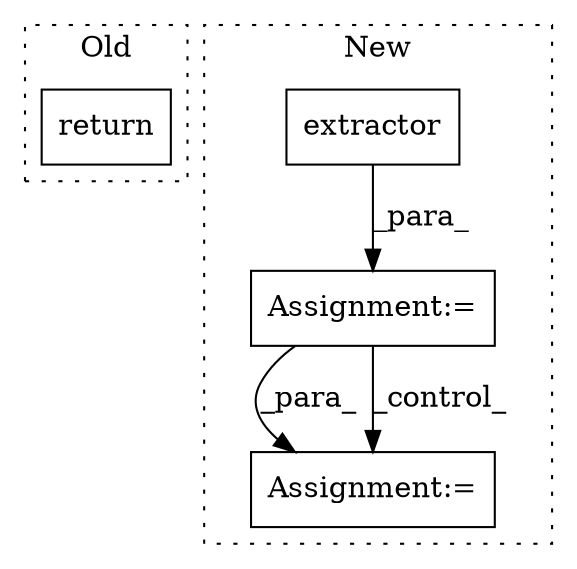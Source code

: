digraph G {
subgraph cluster0 {
1 [label="return" a="41" s="2804" l="7" shape="box"];
label = "Old";
style="dotted";
}
subgraph cluster1 {
2 [label="extractor" a="32" s="1901,1915" l="10,1" shape="box"];
3 [label="Assignment:=" a="7" s="1935" l="1" shape="box"];
4 [label="Assignment:=" a="7" s="1837,1916" l="53,2" shape="box"];
label = "New";
style="dotted";
}
2 -> 4 [label="_para_"];
4 -> 3 [label="_para_"];
4 -> 3 [label="_control_"];
}